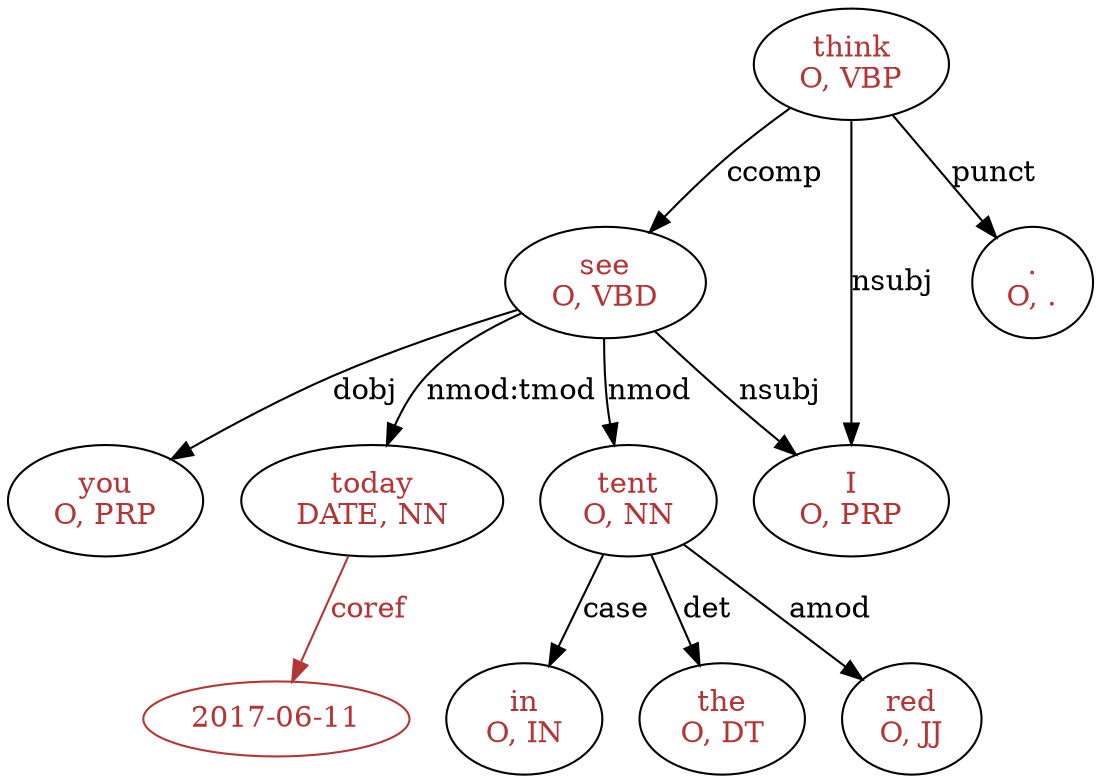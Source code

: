 digraph "graph" {
  "see\nO, VBD" -> "you\nO, PRP" ["dep-type"="dobj","label"="dobj"]
  "see\nO, VBD" -> "today\nDATE, NN" ["dep-type"="nmod:tmod","label"="nmod:tmod"]
  "see\nO, VBD" -> "tent\nO, NN" ["dep-type"="nmod","label"="nmod"]
  "see\nO, VBD" -> "I\nO, PRP" ["dep-type"="nsubj","label"="nsubj"]
  "today\nDATE, NN" -> "2017-06-11" ["label"="coref","type"="coref","color"="#B33535","fontcolor"="#B33535"]
  "tent\nO, NN" -> "in\nO, IN" ["dep-type"="case","label"="case"]
  "tent\nO, NN" -> "the\nO, DT" ["dep-type"="det","label"="det"]
  "tent\nO, NN" -> "red\nO, JJ" ["dep-type"="amod","label"="amod"]
  "think\nO, VBP" -> "see\nO, VBD" ["dep-type"="ccomp","label"="ccomp"]
  "think\nO, VBP" -> "I\nO, PRP" ["dep-type"="nsubj","label"="nsubj"]
  "think\nO, VBP" -> ".\nO, ." ["dep-type"="punct","label"="punct"]
  "in\nO, IN" ["label"="in\nO, IN","group"="IN","lemma"="in","sentence"="0","index"="6","type"="O","tag"="IN","fontcolor"="#B33535"]
  "see\nO, VBD" ["label"="see\nO, VBD","group"="VBD","lemma"="see","sentence"="0","index"="4","type"="O","tag"="VBD","fontcolor"="#B33535"]
  "you\nO, PRP" ["label"="you\nO, PRP","group"="PRP","lemma"="you","sentence"="0","index"="5","type"="O","tag"="PRP","fontcolor"="#B33535"]
  "I\nO, PRP" ["label"="I\nO, PRP","group"="PRP","lemma"="I","sentence"="0","index"="1","type"="O","tag"="PRP","fontcolor"="#B33535"]
  "today\nDATE, NN" ["label"="today\nDATE, NN","group"="NN","lemma"="today","sentence"="0","index"="10","type"="DATE","tag"="NN","fontcolor"="#B33535"]
  "tent\nO, NN" ["label"="tent\nO, NN","group"="NN","lemma"="tent","sentence"="0","index"="9","type"="O","tag"="NN","fontcolor"="#B33535"]
  "think\nO, VBP" ["label"="think\nO, VBP","group"="VBP","lemma"="think","sentence"="0","index"="2","type"="O","tag"="VBP","fontcolor"="#B33535"]
  ".\nO, ." ["label"=".\nO, .","group"=".","lemma"=".","sentence"="0","index"="11","type"="O","tag"=".","fontcolor"="#B33535"]
  "the\nO, DT" ["label"="the\nO, DT","group"="DT","lemma"="the","sentence"="0","index"="7","type"="O","tag"="DT","fontcolor"="#B33535"]
  "2017-06-11" ["label"="2017-06-11","type"="DATE","value"="2017-06-11","range"="nlp.annotations$format_time_annotation$fn__20142@4e322589","nodes"="[\"0_10\"]","color"="#B33535","fontcolor"="#B33535"]
  "red\nO, JJ" ["label"="red\nO, JJ","group"="JJ","lemma"="red","sentence"="0","index"="8","type"="O","tag"="JJ","fontcolor"="#B33535"]
  "I\nO, PRP" ["label"="I\nO, PRP","group"="PRP","lemma"="I","sentence"="0","index"="3","type"="O","tag"="PRP","fontcolor"="#B33535"]
}
